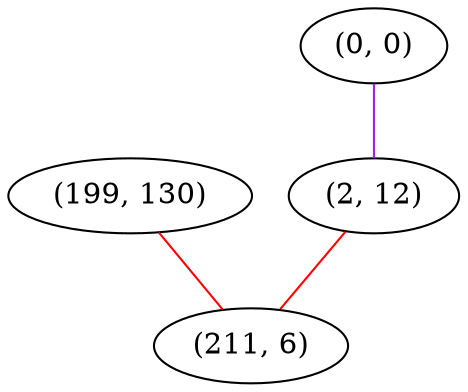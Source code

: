 graph "" {
"(199, 130)";
"(0, 0)";
"(2, 12)";
"(211, 6)";
"(199, 130)" -- "(211, 6)"  [color=red, key=0, weight=1];
"(0, 0)" -- "(2, 12)"  [color=purple, key=0, weight=4];
"(2, 12)" -- "(211, 6)"  [color=red, key=0, weight=1];
}
